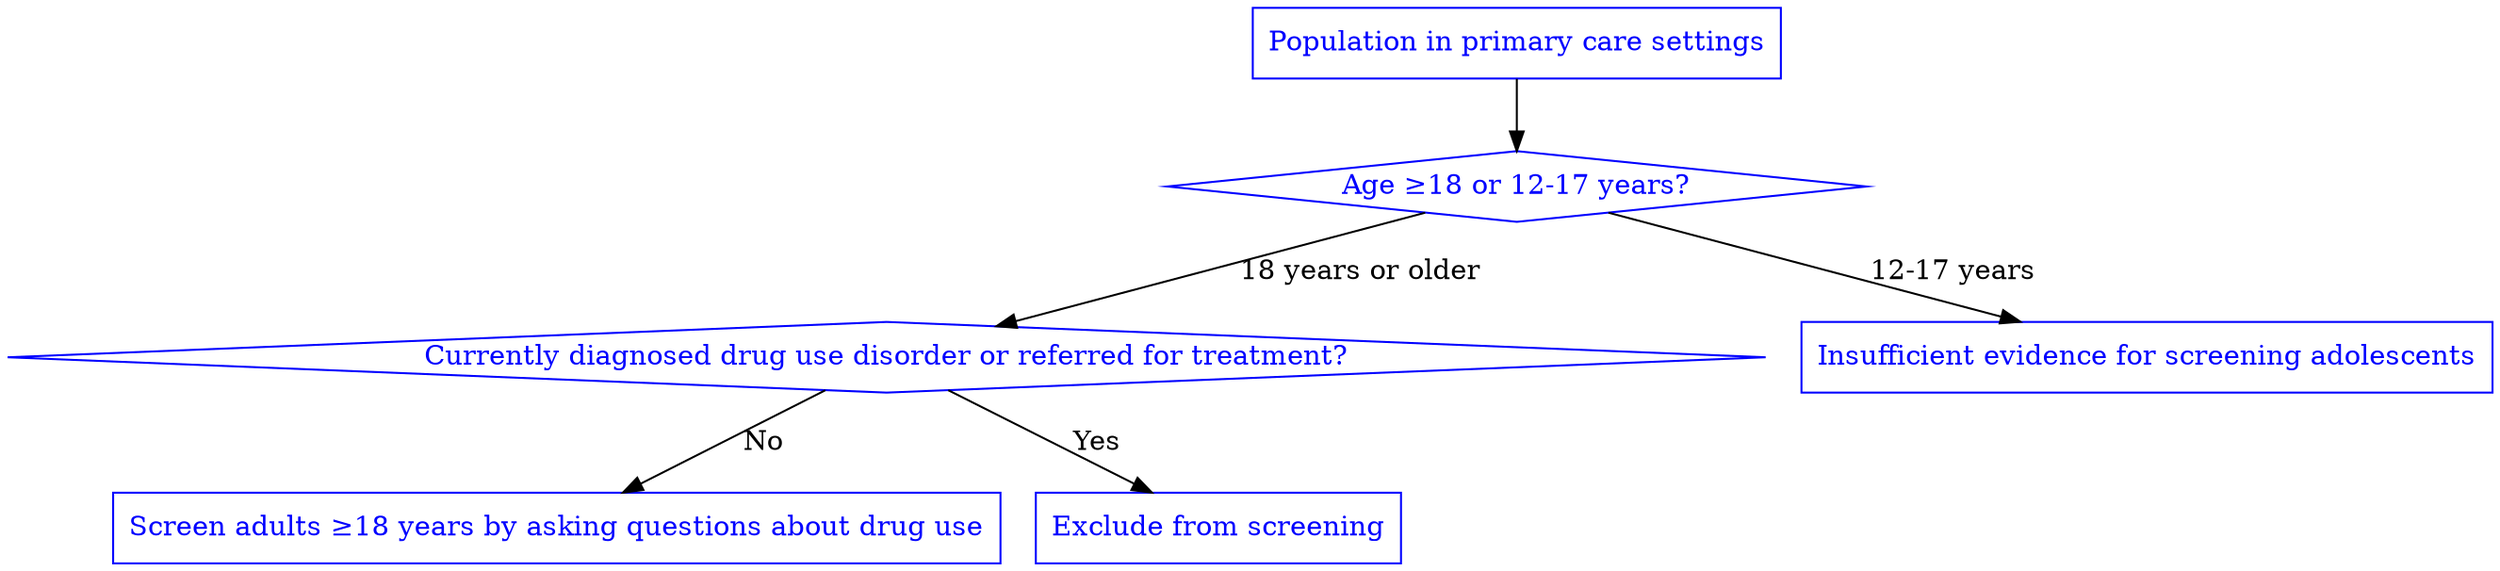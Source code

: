 digraph G {
    rankdir=TB
    node [shape=diamond,color=blue,fontcolor=blue];
    
    start [label="Population in primary care settings", shape=box];
    age [label="Age ≥18 or 12-17 years?"];
    diagnosed_disorder [label="Currently diagnosed drug use disorder or referred for treatment?"];
    screen_adults [label="Screen adults ≥18 years by asking questions about drug use", shape=box];
    no_action_adolescents [label="Insufficient evidence for screening adolescents", shape=box];
    exclude [label="Exclude from screening", shape=box];
    
    start -> age
    age -> diagnosed_disorder [label="18 years or older"];
    age -> no_action_adolescents [label="12-17 years"];
    diagnosed_disorder -> screen_adults [label="No"];
    diagnosed_disorder -> exclude [label="Yes"];
}